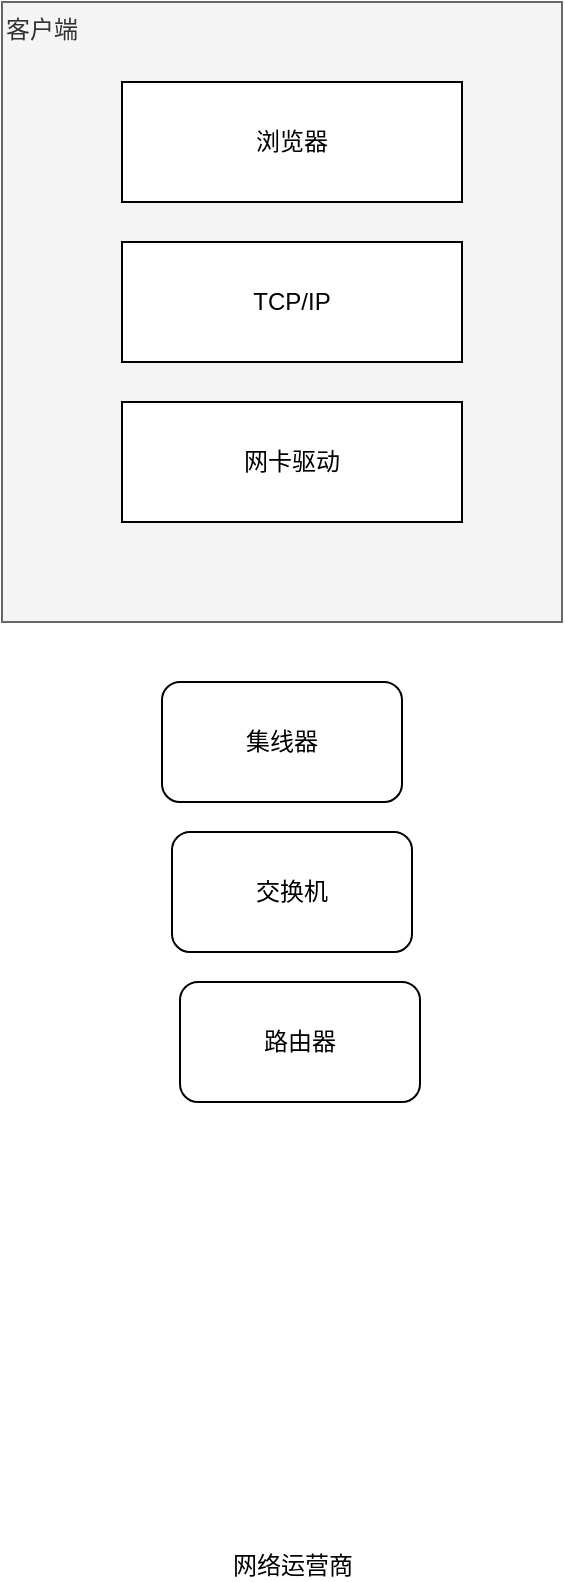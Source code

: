 <mxfile version="10.8.0" type="device"><diagram id="Rf7MmvIdqB36o-tLtj9M" name="Page-1"><mxGraphModel dx="1089" dy="809" grid="1" gridSize="10" guides="1" tooltips="1" connect="1" arrows="1" fold="1" page="1" pageScale="1" pageWidth="827" pageHeight="1169" math="0" shadow="0"><root><mxCell id="0"/><mxCell id="1" parent="0"/><mxCell id="Ca76tJt3g7x1U1nWxJmP-4" value="客户端" style="rounded=0;whiteSpace=wrap;html=1;align=left;verticalAlign=top;fillColor=#f5f5f5;strokeColor=#666666;fontColor=#333333;" vertex="1" parent="1"><mxGeometry x="170" y="50" width="280" height="310" as="geometry"/></mxCell><mxCell id="Ca76tJt3g7x1U1nWxJmP-5" value="浏览器" style="rounded=0;whiteSpace=wrap;html=1;align=center;" vertex="1" parent="1"><mxGeometry x="230" y="90" width="170" height="60" as="geometry"/></mxCell><mxCell id="Ca76tJt3g7x1U1nWxJmP-6" value="TCP/IP" style="rounded=0;whiteSpace=wrap;html=1;align=center;" vertex="1" parent="1"><mxGeometry x="230" y="170" width="170" height="60" as="geometry"/></mxCell><mxCell id="Ca76tJt3g7x1U1nWxJmP-7" value="网卡驱动" style="rounded=0;whiteSpace=wrap;html=1;align=center;" vertex="1" parent="1"><mxGeometry x="230" y="250" width="170" height="60" as="geometry"/></mxCell><mxCell id="Ca76tJt3g7x1U1nWxJmP-8" value="路由器" style="rounded=1;whiteSpace=wrap;html=1;align=center;" vertex="1" parent="1"><mxGeometry x="259" y="540" width="120" height="60" as="geometry"/></mxCell><mxCell id="Ca76tJt3g7x1U1nWxJmP-9" value="集线器" style="rounded=1;whiteSpace=wrap;html=1;align=center;" vertex="1" parent="1"><mxGeometry x="250" y="390" width="120" height="60" as="geometry"/></mxCell><mxCell id="Ca76tJt3g7x1U1nWxJmP-10" value="网络运营商" style="shape=image;html=1;verticalAlign=top;verticalLabelPosition=bottom;labelBackgroundColor=#ffffff;imageAspect=0;aspect=fixed;image=https://cdn0.iconfinder.com/data/icons/software-engineering-and-video-gaming/512/68_bulding_office_skyscaper_tower-128.png;align=center;" vertex="1" parent="1"><mxGeometry x="251" y="690" width="128" height="128" as="geometry"/></mxCell><mxCell id="Ca76tJt3g7x1U1nWxJmP-11" value="交换机" style="rounded=1;whiteSpace=wrap;html=1;align=center;" vertex="1" parent="1"><mxGeometry x="255" y="465" width="120" height="60" as="geometry"/></mxCell></root></mxGraphModel></diagram></mxfile>